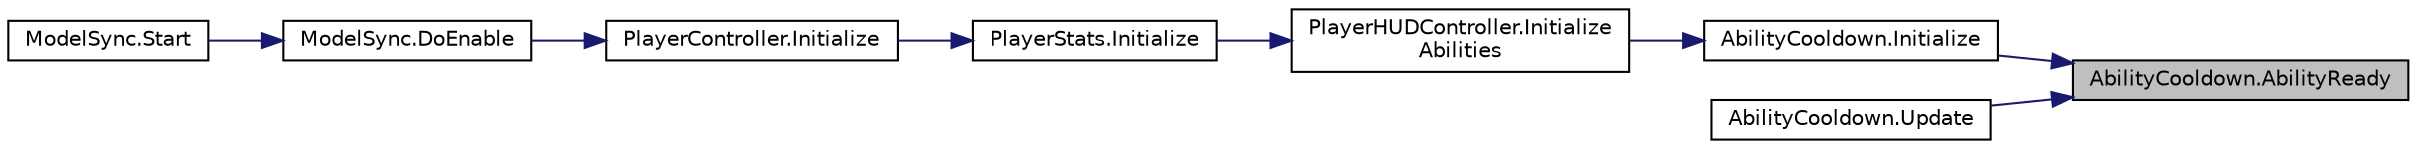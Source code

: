 digraph "AbilityCooldown.AbilityReady"
{
 // INTERACTIVE_SVG=YES
 // LATEX_PDF_SIZE
  bgcolor="transparent";
  edge [fontname="Helvetica",fontsize="10",labelfontname="Helvetica",labelfontsize="10"];
  node [fontname="Helvetica",fontsize="10",shape=record];
  rankdir="RL";
  Node1 [label="AbilityCooldown.AbilityReady",height=0.2,width=0.4,color="black", fillcolor="grey75", style="filled", fontcolor="black",tooltip="This function is called whenever this ability is ready and you have enough mana."];
  Node1 -> Node2 [dir="back",color="midnightblue",fontsize="10",style="solid",fontname="Helvetica"];
  Node2 [label="AbilityCooldown.Initialize",height=0.2,width=0.4,color="black",URL="$class_ability_cooldown.html#aa01c150ac26f1694a1e174e152510094",tooltip="Initializes the current AbilityCooldown."];
  Node2 -> Node3 [dir="back",color="midnightblue",fontsize="10",style="solid",fontname="Helvetica"];
  Node3 [label="PlayerHUDController.Initialize\lAbilities",height=0.2,width=0.4,color="black",URL="$class_player_h_u_d_controller.html#adf30ead91cd36140e32d0ad158fbbae4",tooltip=" "];
  Node3 -> Node4 [dir="back",color="midnightblue",fontsize="10",style="solid",fontname="Helvetica"];
  Node4 [label="PlayerStats.Initialize",height=0.2,width=0.4,color="black",URL="$class_player_stats.html#ae874ab5cbb490cbdcf3f5613b8bc2240",tooltip="Initialize the actual Stats of the Player."];
  Node4 -> Node5 [dir="back",color="midnightblue",fontsize="10",style="solid",fontname="Helvetica"];
  Node5 [label="PlayerController.Initialize",height=0.2,width=0.4,color="black",URL="$class_player_controller.html#a75e94e4fd555e57e55ab4b7e54024dcf",tooltip="Initialize the PlayerController."];
  Node5 -> Node6 [dir="back",color="midnightblue",fontsize="10",style="solid",fontname="Helvetica"];
  Node6 [label="ModelSync.DoEnable",height=0.2,width=0.4,color="black",URL="$class_model_sync.html#ab8359f73ae31a7f926c80ebcd7e9444a",tooltip="This starts all the initialization chain for the player."];
  Node6 -> Node7 [dir="back",color="midnightblue",fontsize="10",style="solid",fontname="Helvetica"];
  Node7 [label="ModelSync.Start",height=0.2,width=0.4,color="black",URL="$class_model_sync.html#a47be08ee3bbd2a173514e74da3dd65cb",tooltip=" "];
  Node1 -> Node8 [dir="back",color="midnightblue",fontsize="10",style="solid",fontname="Helvetica"];
  Node8 [label="AbilityCooldown.Update",height=0.2,width=0.4,color="black",URL="$class_ability_cooldown.html#a0a1223f783a3c342413172a5797fa597",tooltip=" "];
}
